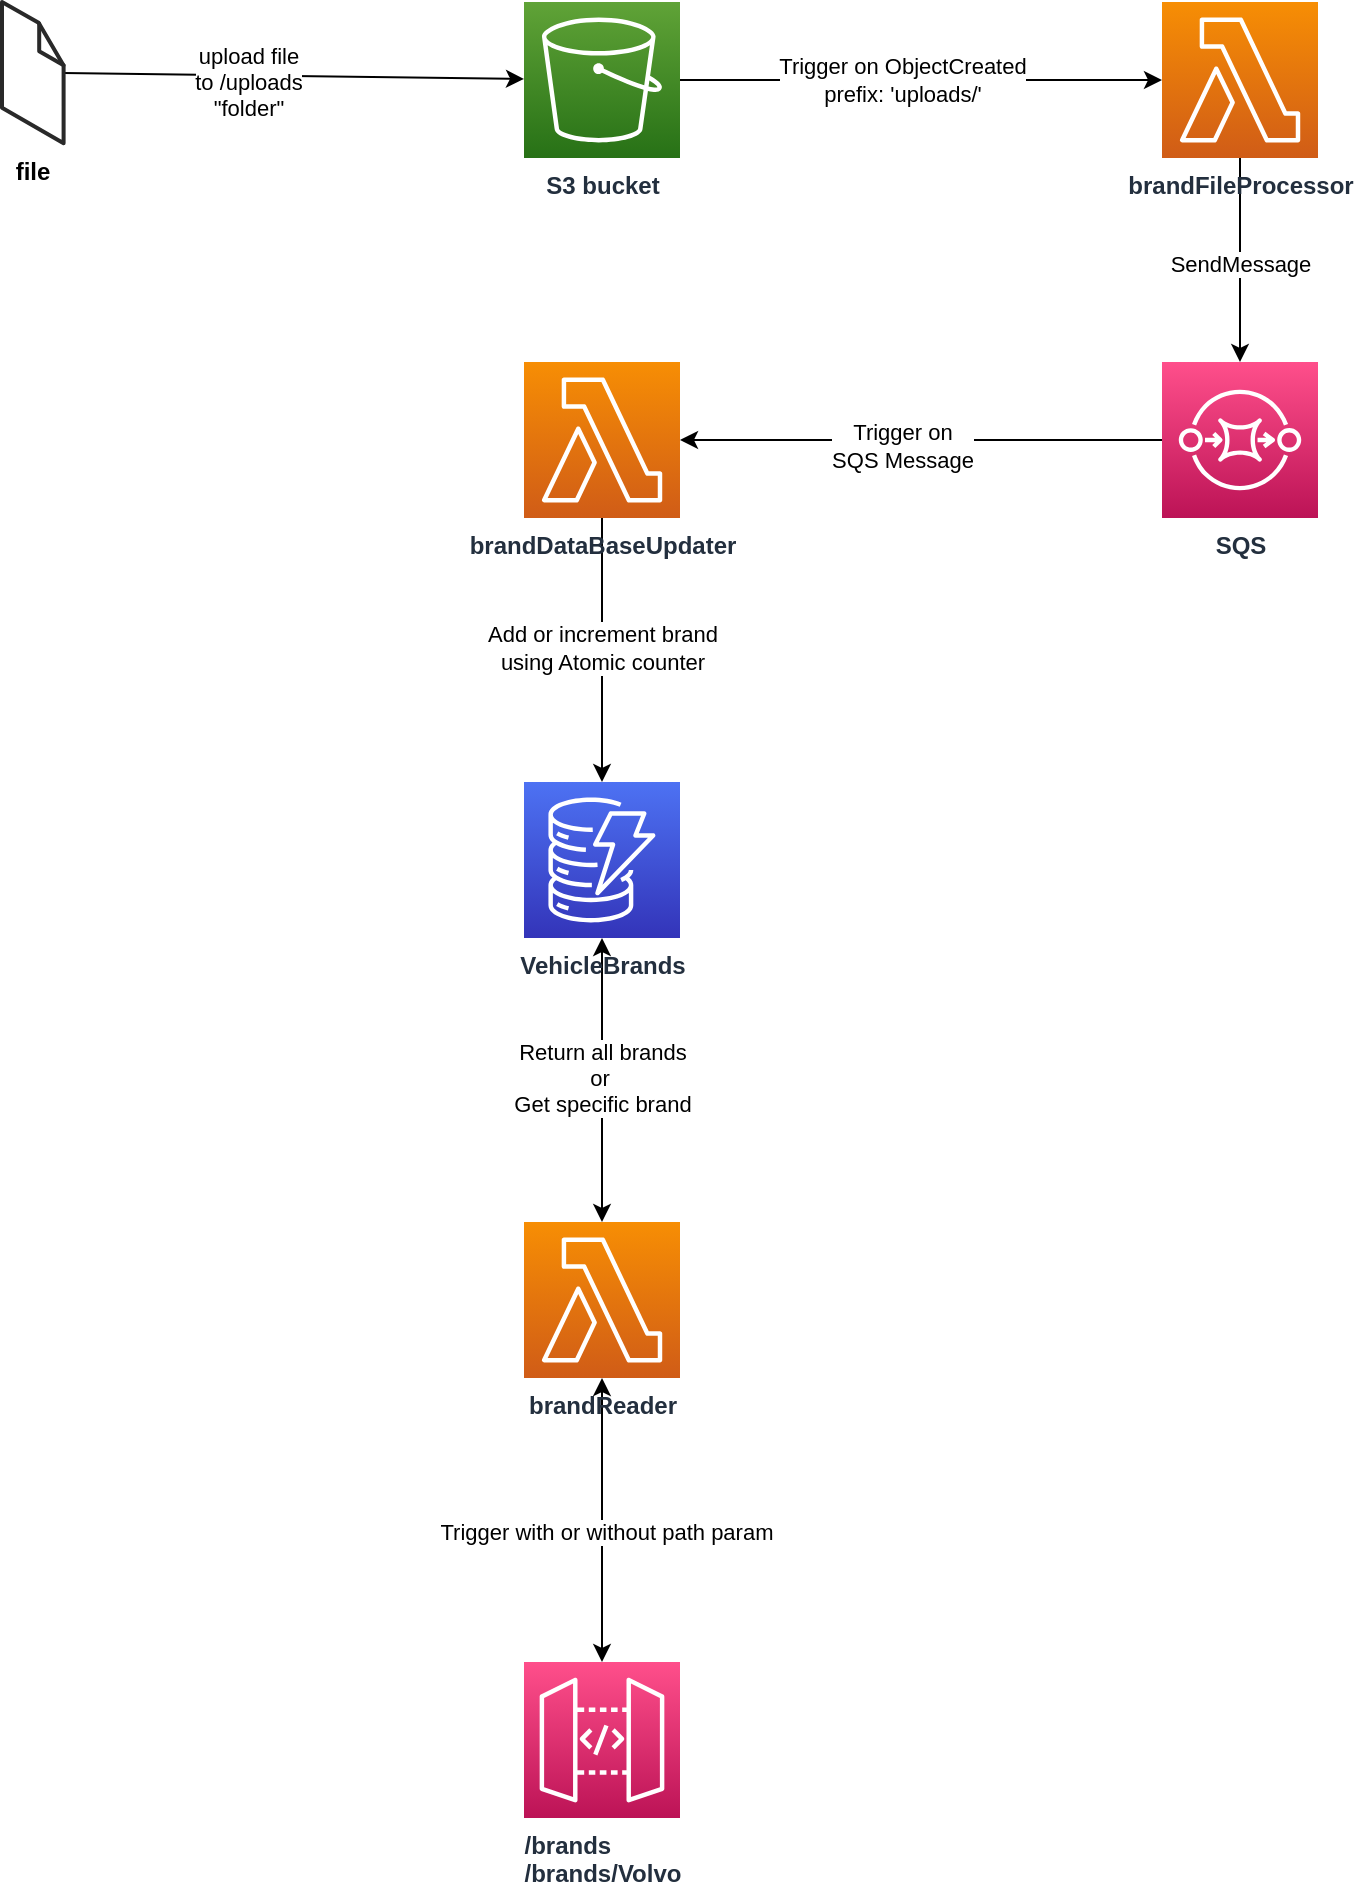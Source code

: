 <mxfile version="20.8.4" type="device"><diagram id="CF61yrYc37b2EJqvdPOJ" name="Page-1"><mxGraphModel dx="1434" dy="807" grid="1" gridSize="10" guides="1" tooltips="1" connect="1" arrows="1" fold="1" page="1" pageScale="1" pageWidth="850" pageHeight="1100" math="0" shadow="0"><root><mxCell id="0"/><mxCell id="1" parent="0"/><mxCell id="pEnedZ9UIUcn1aqS8VoH-9" style="edgeStyle=none;rounded=0;orthogonalLoop=1;jettySize=auto;html=1;" edge="1" parent="1" source="pEnedZ9UIUcn1aqS8VoH-1" target="pEnedZ9UIUcn1aqS8VoH-5"><mxGeometry relative="1" as="geometry"/></mxCell><mxCell id="pEnedZ9UIUcn1aqS8VoH-12" value="Trigger on&amp;nbsp;ObjectCreated&lt;br&gt;prefix: 'uploads/'" style="edgeLabel;html=1;align=center;verticalAlign=middle;resizable=0;points=[];" vertex="1" connectable="0" parent="pEnedZ9UIUcn1aqS8VoH-9"><mxGeometry x="-0.205" y="3" relative="1" as="geometry"><mxPoint x="15" y="3" as="offset"/></mxGeometry></mxCell><mxCell id="pEnedZ9UIUcn1aqS8VoH-1" value="S3 bucket" style="sketch=0;points=[[0,0,0],[0.25,0,0],[0.5,0,0],[0.75,0,0],[1,0,0],[0,1,0],[0.25,1,0],[0.5,1,0],[0.75,1,0],[1,1,0],[0,0.25,0],[0,0.5,0],[0,0.75,0],[1,0.25,0],[1,0.5,0],[1,0.75,0]];outlineConnect=0;fontColor=#232F3E;gradientColor=#60A337;gradientDirection=north;fillColor=#277116;strokeColor=#ffffff;dashed=0;verticalLabelPosition=bottom;verticalAlign=top;align=center;html=1;fontSize=12;fontStyle=1;aspect=fixed;shape=mxgraph.aws4.resourceIcon;resIcon=mxgraph.aws4.s3;" vertex="1" parent="1"><mxGeometry x="357" y="80" width="78" height="78" as="geometry"/></mxCell><mxCell id="pEnedZ9UIUcn1aqS8VoH-23" style="edgeStyle=none;rounded=0;orthogonalLoop=1;jettySize=auto;html=1;startArrow=classic;startFill=1;" edge="1" parent="1" source="pEnedZ9UIUcn1aqS8VoH-2" target="pEnedZ9UIUcn1aqS8VoH-17"><mxGeometry relative="1" as="geometry"/></mxCell><mxCell id="pEnedZ9UIUcn1aqS8VoH-27" value="Return all brands&lt;br&gt;or&amp;nbsp;&lt;br&gt;Get specific brand" style="edgeLabel;html=1;align=center;verticalAlign=middle;resizable=0;points=[];" vertex="1" connectable="0" parent="pEnedZ9UIUcn1aqS8VoH-23"><mxGeometry x="0.022" relative="1" as="geometry"><mxPoint as="offset"/></mxGeometry></mxCell><mxCell id="pEnedZ9UIUcn1aqS8VoH-24" style="edgeStyle=none;rounded=0;orthogonalLoop=1;jettySize=auto;html=1;startArrow=classic;startFill=1;" edge="1" parent="1" source="pEnedZ9UIUcn1aqS8VoH-2" target="pEnedZ9UIUcn1aqS8VoH-4"><mxGeometry relative="1" as="geometry"/></mxCell><mxCell id="pEnedZ9UIUcn1aqS8VoH-28" value="Trigger with or without path param" style="edgeLabel;html=1;align=center;verticalAlign=middle;resizable=0;points=[];" vertex="1" connectable="0" parent="pEnedZ9UIUcn1aqS8VoH-24"><mxGeometry x="0.078" y="2" relative="1" as="geometry"><mxPoint as="offset"/></mxGeometry></mxCell><mxCell id="pEnedZ9UIUcn1aqS8VoH-2" value="brandReader" style="sketch=0;points=[[0,0,0],[0.25,0,0],[0.5,0,0],[0.75,0,0],[1,0,0],[0,1,0],[0.25,1,0],[0.5,1,0],[0.75,1,0],[1,1,0],[0,0.25,0],[0,0.5,0],[0,0.75,0],[1,0.25,0],[1,0.5,0],[1,0.75,0]];outlineConnect=0;fontColor=#232F3E;gradientColor=#F78E04;gradientDirection=north;fillColor=#D05C17;strokeColor=#ffffff;dashed=0;verticalLabelPosition=bottom;verticalAlign=top;align=center;html=1;fontSize=12;fontStyle=1;aspect=fixed;shape=mxgraph.aws4.resourceIcon;resIcon=mxgraph.aws4.lambda;" vertex="1" parent="1"><mxGeometry x="357" y="690" width="78" height="78" as="geometry"/></mxCell><mxCell id="pEnedZ9UIUcn1aqS8VoH-14" style="edgeStyle=none;rounded=0;orthogonalLoop=1;jettySize=auto;html=1;" edge="1" parent="1" source="pEnedZ9UIUcn1aqS8VoH-3" target="pEnedZ9UIUcn1aqS8VoH-6"><mxGeometry relative="1" as="geometry"/></mxCell><mxCell id="pEnedZ9UIUcn1aqS8VoH-15" value="Trigger on &lt;br&gt;SQS Message" style="edgeLabel;html=1;align=center;verticalAlign=middle;resizable=0;points=[];" vertex="1" connectable="0" parent="pEnedZ9UIUcn1aqS8VoH-14"><mxGeometry x="0.08" y="3" relative="1" as="geometry"><mxPoint as="offset"/></mxGeometry></mxCell><mxCell id="pEnedZ9UIUcn1aqS8VoH-3" value="SQS" style="sketch=0;points=[[0,0,0],[0.25,0,0],[0.5,0,0],[0.75,0,0],[1,0,0],[0,1,0],[0.25,1,0],[0.5,1,0],[0.75,1,0],[1,1,0],[0,0.25,0],[0,0.5,0],[0,0.75,0],[1,0.25,0],[1,0.5,0],[1,0.75,0]];outlineConnect=0;fontColor=#232F3E;gradientColor=#FF4F8B;gradientDirection=north;fillColor=#BC1356;strokeColor=#ffffff;dashed=0;verticalLabelPosition=bottom;verticalAlign=top;align=center;html=1;fontSize=12;fontStyle=1;aspect=fixed;shape=mxgraph.aws4.resourceIcon;resIcon=mxgraph.aws4.sqs;" vertex="1" parent="1"><mxGeometry x="676" y="260" width="78" height="78" as="geometry"/></mxCell><mxCell id="pEnedZ9UIUcn1aqS8VoH-4" value="&lt;div style=&quot;text-align: left;&quot;&gt;&lt;span style=&quot;background-color: initial;&quot;&gt;/brands&lt;/span&gt;&lt;/div&gt;&lt;div style=&quot;text-align: left;&quot;&gt;&lt;span style=&quot;background-color: initial;&quot;&gt;/brands/Volvo&lt;/span&gt;&lt;/div&gt;" style="sketch=0;points=[[0,0,0],[0.25,0,0],[0.5,0,0],[0.75,0,0],[1,0,0],[0,1,0],[0.25,1,0],[0.5,1,0],[0.75,1,0],[1,1,0],[0,0.25,0],[0,0.5,0],[0,0.75,0],[1,0.25,0],[1,0.5,0],[1,0.75,0]];outlineConnect=0;fontColor=#232F3E;gradientColor=#FF4F8B;gradientDirection=north;fillColor=#BC1356;strokeColor=#ffffff;dashed=0;verticalLabelPosition=bottom;verticalAlign=top;align=center;html=1;fontSize=12;fontStyle=1;aspect=fixed;shape=mxgraph.aws4.resourceIcon;resIcon=mxgraph.aws4.api_gateway;" vertex="1" parent="1"><mxGeometry x="357" y="910" width="78" height="78" as="geometry"/></mxCell><mxCell id="pEnedZ9UIUcn1aqS8VoH-13" style="edgeStyle=none;rounded=0;orthogonalLoop=1;jettySize=auto;html=1;" edge="1" parent="1" source="pEnedZ9UIUcn1aqS8VoH-5" target="pEnedZ9UIUcn1aqS8VoH-3"><mxGeometry relative="1" as="geometry"/></mxCell><mxCell id="pEnedZ9UIUcn1aqS8VoH-16" value="SendMessage" style="edgeLabel;html=1;align=center;verticalAlign=middle;resizable=0;points=[];" vertex="1" connectable="0" parent="pEnedZ9UIUcn1aqS8VoH-13"><mxGeometry x="-0.115" y="1" relative="1" as="geometry"><mxPoint x="-1" y="8" as="offset"/></mxGeometry></mxCell><mxCell id="pEnedZ9UIUcn1aqS8VoH-5" value="brandFileProcessor" style="sketch=0;points=[[0,0,0],[0.25,0,0],[0.5,0,0],[0.75,0,0],[1,0,0],[0,1,0],[0.25,1,0],[0.5,1,0],[0.75,1,0],[1,1,0],[0,0.25,0],[0,0.5,0],[0,0.75,0],[1,0.25,0],[1,0.5,0],[1,0.75,0]];outlineConnect=0;fontColor=#232F3E;gradientColor=#F78E04;gradientDirection=north;fillColor=#D05C17;strokeColor=#ffffff;dashed=0;verticalLabelPosition=bottom;verticalAlign=top;align=center;html=1;fontSize=12;fontStyle=1;aspect=fixed;shape=mxgraph.aws4.resourceIcon;resIcon=mxgraph.aws4.lambda;" vertex="1" parent="1"><mxGeometry x="676" y="80" width="78" height="78" as="geometry"/></mxCell><mxCell id="pEnedZ9UIUcn1aqS8VoH-18" style="edgeStyle=none;rounded=0;orthogonalLoop=1;jettySize=auto;html=1;" edge="1" parent="1" source="pEnedZ9UIUcn1aqS8VoH-6" target="pEnedZ9UIUcn1aqS8VoH-17"><mxGeometry relative="1" as="geometry"/></mxCell><mxCell id="pEnedZ9UIUcn1aqS8VoH-19" value="Add or increment brand&lt;br&gt;using Atomic counter" style="edgeLabel;html=1;align=center;verticalAlign=middle;resizable=0;points=[];" vertex="1" connectable="0" parent="pEnedZ9UIUcn1aqS8VoH-18"><mxGeometry x="-0.016" relative="1" as="geometry"><mxPoint as="offset"/></mxGeometry></mxCell><mxCell id="pEnedZ9UIUcn1aqS8VoH-6" value="brandDataBaseUpdater" style="sketch=0;points=[[0,0,0],[0.25,0,0],[0.5,0,0],[0.75,0,0],[1,0,0],[0,1,0],[0.25,1,0],[0.5,1,0],[0.75,1,0],[1,1,0],[0,0.25,0],[0,0.5,0],[0,0.75,0],[1,0.25,0],[1,0.5,0],[1,0.75,0]];outlineConnect=0;fontColor=#232F3E;gradientColor=#F78E04;gradientDirection=north;fillColor=#D05C17;strokeColor=#ffffff;dashed=0;verticalLabelPosition=bottom;verticalAlign=top;align=center;html=1;fontSize=12;fontStyle=1;aspect=fixed;shape=mxgraph.aws4.resourceIcon;resIcon=mxgraph.aws4.lambda;" vertex="1" parent="1"><mxGeometry x="357" y="260" width="78" height="78" as="geometry"/></mxCell><mxCell id="pEnedZ9UIUcn1aqS8VoH-8" style="rounded=0;orthogonalLoop=1;jettySize=auto;html=1;" edge="1" parent="1" source="pEnedZ9UIUcn1aqS8VoH-7" target="pEnedZ9UIUcn1aqS8VoH-1"><mxGeometry relative="1" as="geometry"/></mxCell><mxCell id="pEnedZ9UIUcn1aqS8VoH-10" value="upload file&lt;br&gt;to /uploads&lt;br&gt;&quot;folder&quot;" style="edgeLabel;html=1;align=center;verticalAlign=middle;resizable=0;points=[];" vertex="1" connectable="0" parent="pEnedZ9UIUcn1aqS8VoH-8"><mxGeometry x="-0.207" y="-3" relative="1" as="geometry"><mxPoint as="offset"/></mxGeometry></mxCell><mxCell id="pEnedZ9UIUcn1aqS8VoH-7" value="file" style="verticalLabelPosition=bottom;html=1;verticalAlign=top;strokeWidth=1;align=center;outlineConnect=0;dashed=0;outlineConnect=0;shape=mxgraph.aws3d.file;aspect=fixed;strokeColor=#292929;fontStyle=1" vertex="1" parent="1"><mxGeometry x="96" y="80" width="30.8" height="70.6" as="geometry"/></mxCell><mxCell id="pEnedZ9UIUcn1aqS8VoH-17" value="VehicleBrands" style="sketch=0;points=[[0,0,0],[0.25,0,0],[0.5,0,0],[0.75,0,0],[1,0,0],[0,1,0],[0.25,1,0],[0.5,1,0],[0.75,1,0],[1,1,0],[0,0.25,0],[0,0.5,0],[0,0.75,0],[1,0.25,0],[1,0.5,0],[1,0.75,0]];outlineConnect=0;fontColor=#232F3E;gradientColor=#4D72F3;gradientDirection=north;fillColor=#3334B9;strokeColor=#ffffff;dashed=0;verticalLabelPosition=bottom;verticalAlign=top;align=center;html=1;fontSize=12;fontStyle=1;aspect=fixed;shape=mxgraph.aws4.resourceIcon;resIcon=mxgraph.aws4.dynamodb;" vertex="1" parent="1"><mxGeometry x="357" y="470" width="78" height="78" as="geometry"/></mxCell></root></mxGraphModel></diagram></mxfile>